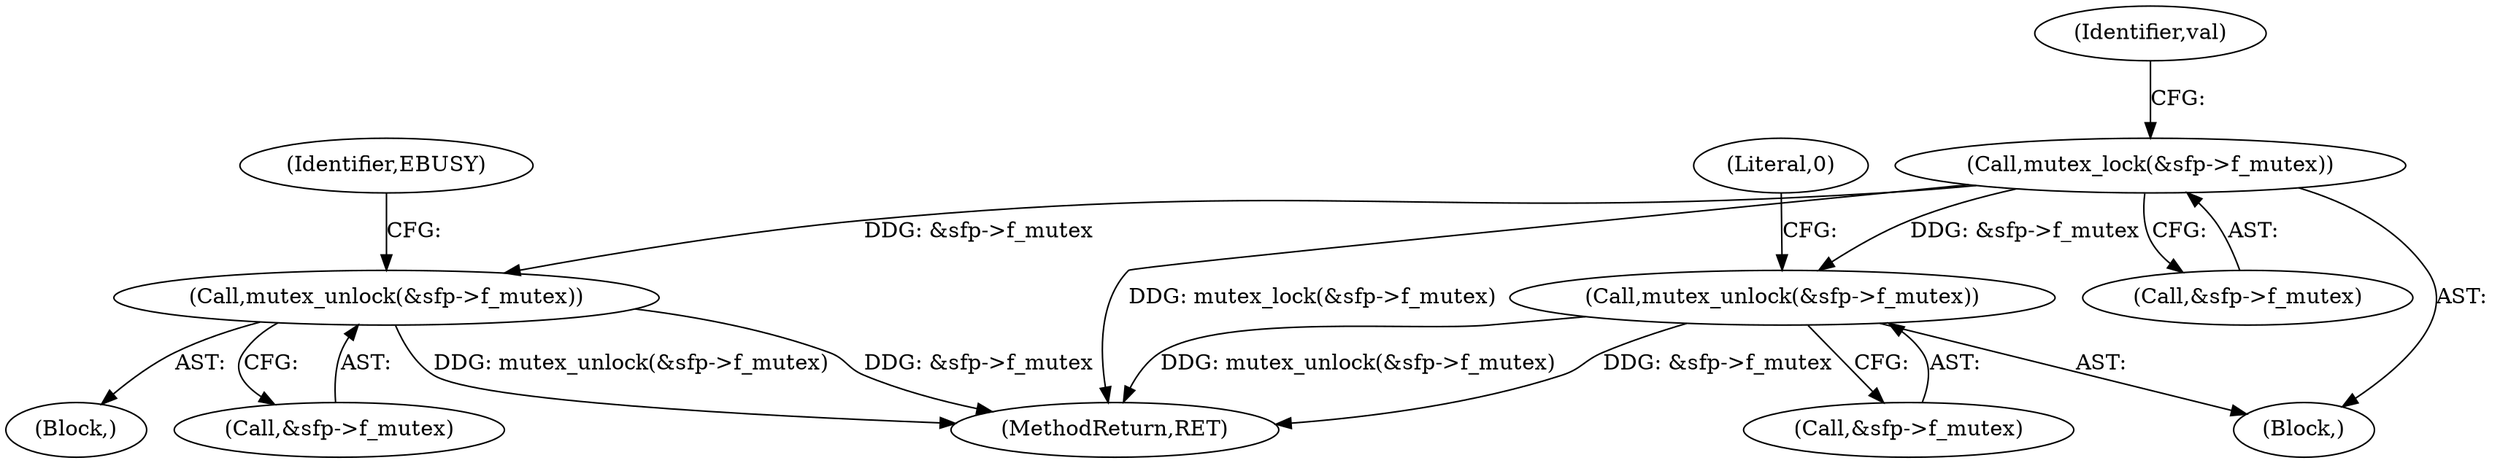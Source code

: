 digraph "0_linux_3e0097499839e0fe3af380410eababe5a47c4cf9_0@API" {
"1000635" [label="(Call,mutex_lock(&sfp->f_mutex))"];
"1000658" [label="(Call,mutex_unlock(&sfp->f_mutex))"];
"1000675" [label="(Call,mutex_unlock(&sfp->f_mutex))"];
"1000659" [label="(Call,&sfp->f_mutex)"];
"1000636" [label="(Call,&sfp->f_mutex)"];
"1000635" [label="(Call,mutex_lock(&sfp->f_mutex))"];
"1000657" [label="(Block,)"];
"1000642" [label="(Identifier,val)"];
"1000681" [label="(Literal,0)"];
"1000167" [label="(Block,)"];
"1000676" [label="(Call,&sfp->f_mutex)"];
"1000675" [label="(Call,mutex_unlock(&sfp->f_mutex))"];
"1000665" [label="(Identifier,EBUSY)"];
"1000658" [label="(Call,mutex_unlock(&sfp->f_mutex))"];
"1001060" [label="(MethodReturn,RET)"];
"1000635" -> "1000167"  [label="AST: "];
"1000635" -> "1000636"  [label="CFG: "];
"1000636" -> "1000635"  [label="AST: "];
"1000642" -> "1000635"  [label="CFG: "];
"1000635" -> "1001060"  [label="DDG: mutex_lock(&sfp->f_mutex)"];
"1000635" -> "1000658"  [label="DDG: &sfp->f_mutex"];
"1000635" -> "1000675"  [label="DDG: &sfp->f_mutex"];
"1000658" -> "1000657"  [label="AST: "];
"1000658" -> "1000659"  [label="CFG: "];
"1000659" -> "1000658"  [label="AST: "];
"1000665" -> "1000658"  [label="CFG: "];
"1000658" -> "1001060"  [label="DDG: mutex_unlock(&sfp->f_mutex)"];
"1000658" -> "1001060"  [label="DDG: &sfp->f_mutex"];
"1000675" -> "1000167"  [label="AST: "];
"1000675" -> "1000676"  [label="CFG: "];
"1000676" -> "1000675"  [label="AST: "];
"1000681" -> "1000675"  [label="CFG: "];
"1000675" -> "1001060"  [label="DDG: &sfp->f_mutex"];
"1000675" -> "1001060"  [label="DDG: mutex_unlock(&sfp->f_mutex)"];
}
